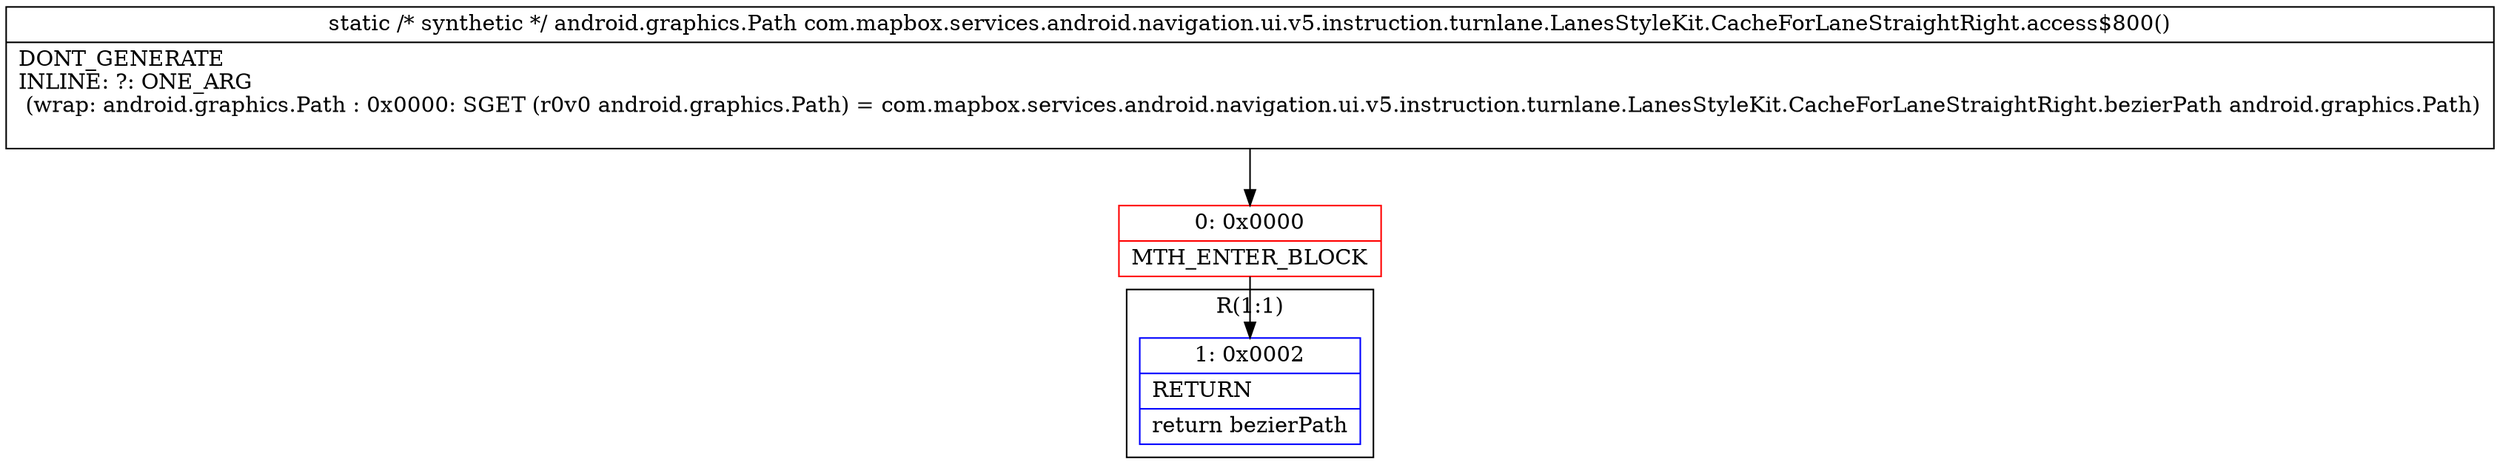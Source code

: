 digraph "CFG forcom.mapbox.services.android.navigation.ui.v5.instruction.turnlane.LanesStyleKit.CacheForLaneStraightRight.access$800()Landroid\/graphics\/Path;" {
subgraph cluster_Region_2040486327 {
label = "R(1:1)";
node [shape=record,color=blue];
Node_1 [shape=record,label="{1\:\ 0x0002|RETURN\l|return bezierPath\l}"];
}
Node_0 [shape=record,color=red,label="{0\:\ 0x0000|MTH_ENTER_BLOCK\l}"];
MethodNode[shape=record,label="{static \/* synthetic *\/ android.graphics.Path com.mapbox.services.android.navigation.ui.v5.instruction.turnlane.LanesStyleKit.CacheForLaneStraightRight.access$800()  | DONT_GENERATE\lINLINE: ?: ONE_ARG  \l  (wrap: android.graphics.Path : 0x0000: SGET  (r0v0 android.graphics.Path) =  com.mapbox.services.android.navigation.ui.v5.instruction.turnlane.LanesStyleKit.CacheForLaneStraightRight.bezierPath android.graphics.Path)\l\l}"];
MethodNode -> Node_0;
Node_0 -> Node_1;
}

